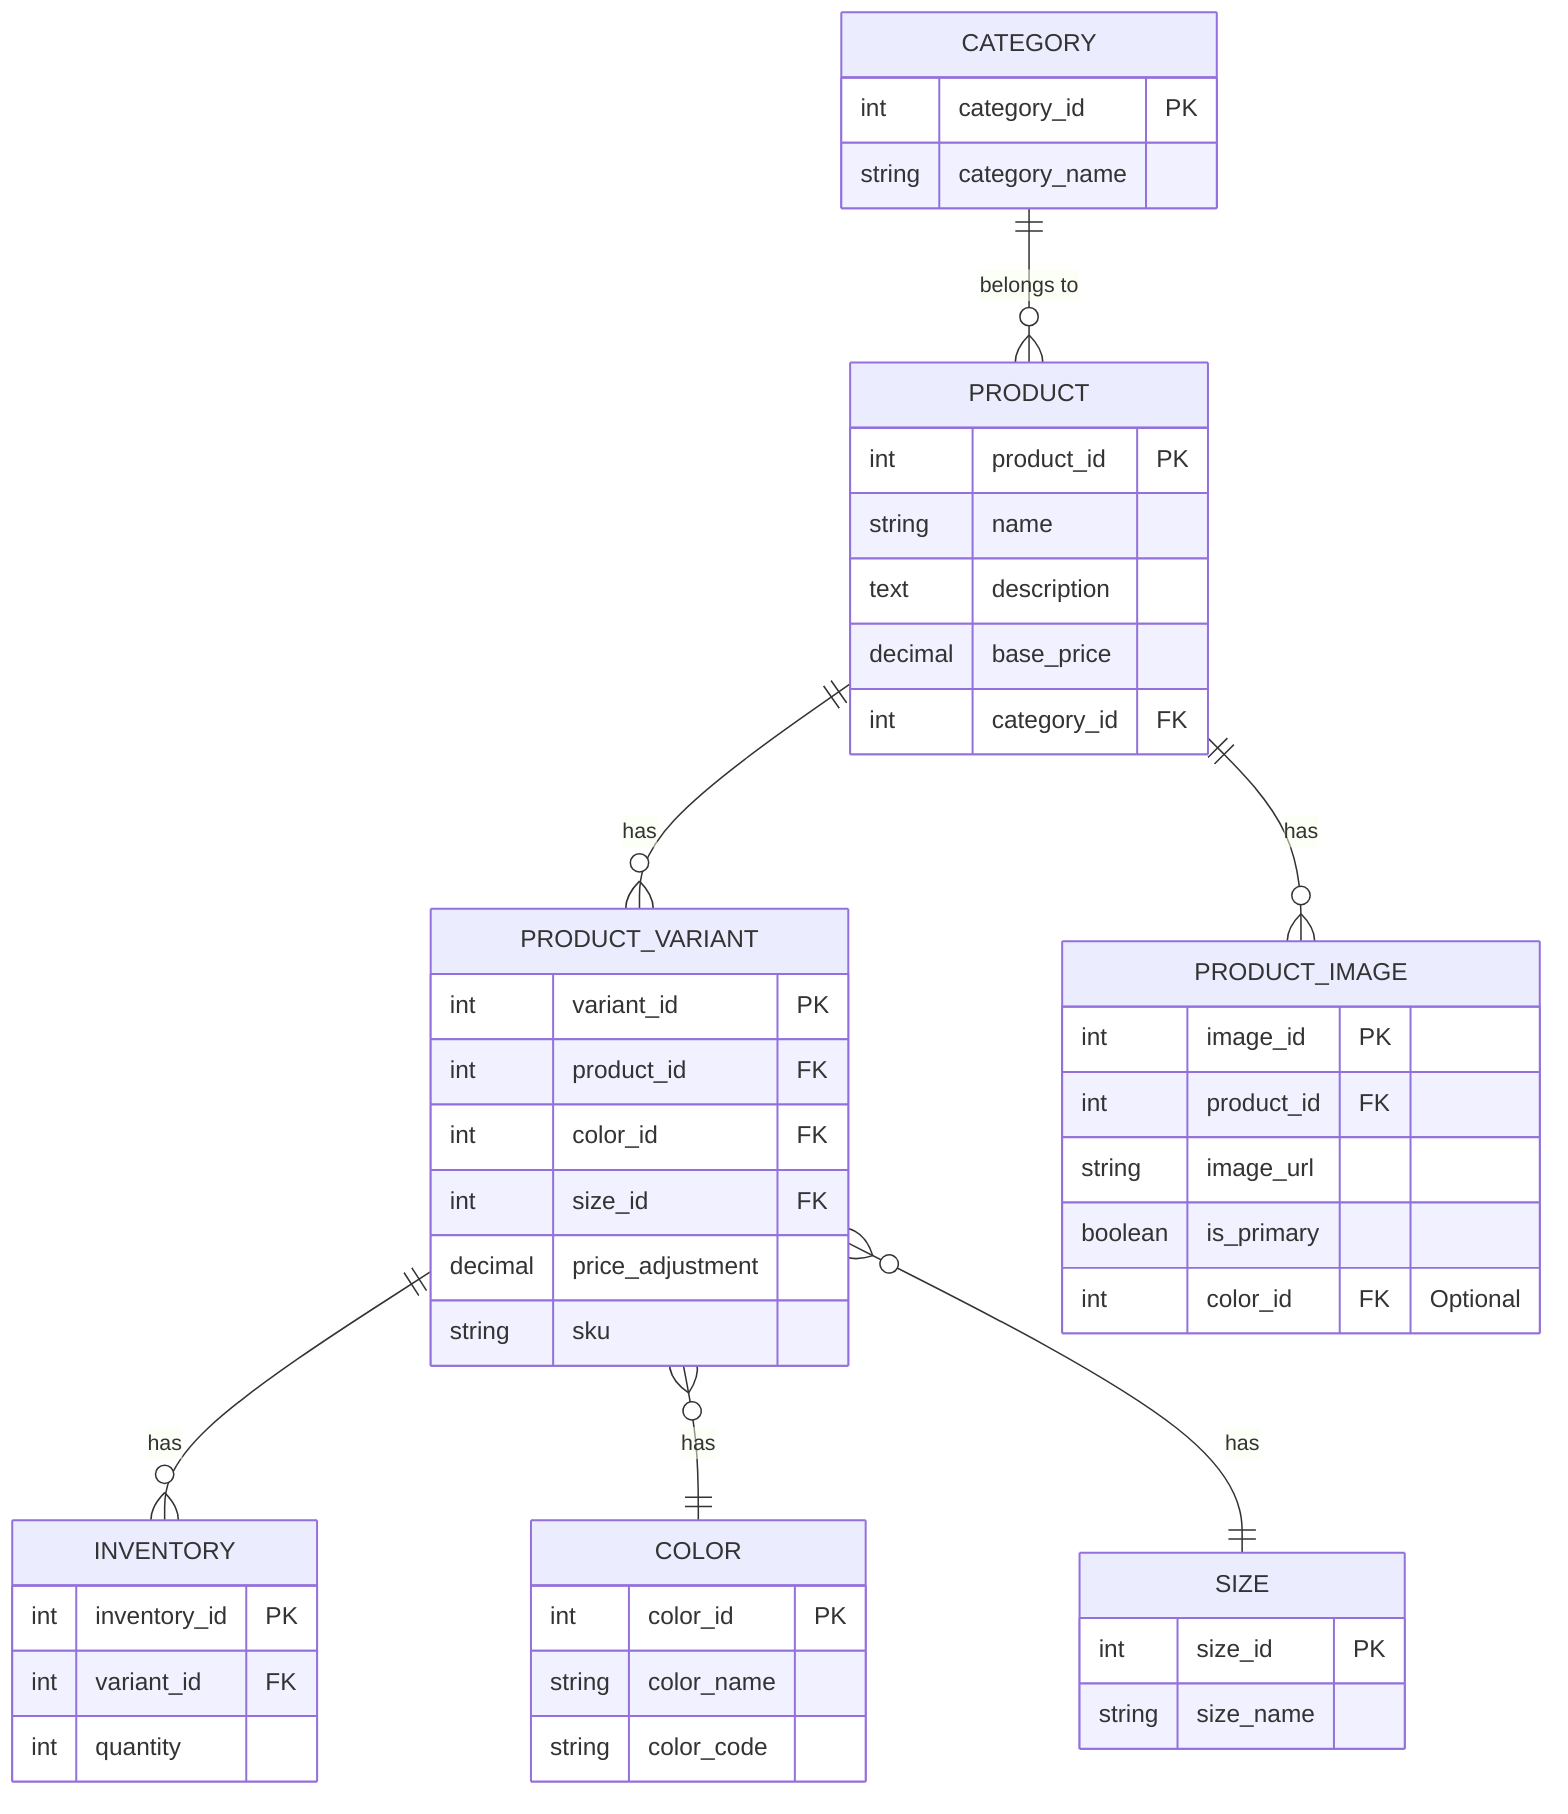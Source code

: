 erDiagram
    PRODUCT ||--o{ PRODUCT_VARIANT : "has"
    PRODUCT ||--o{ PRODUCT_IMAGE : "has"
    PRODUCT_VARIANT ||--o{ INVENTORY : "has"
    PRODUCT_VARIANT }o--|| COLOR : "has"
    PRODUCT_VARIANT }o--|| SIZE : "has"
    CATEGORY ||--o{ PRODUCT : "belongs to"

    PRODUCT {
        int product_id PK
        string name
        text description
        decimal base_price
        int category_id FK
    }

    PRODUCT_VARIANT {
        int variant_id PK
        int product_id FK
        int color_id FK
        int size_id FK
        decimal price_adjustment
        string sku
    }

    INVENTORY {
        int inventory_id PK
        int variant_id FK
        int quantity
    }

    PRODUCT_IMAGE {
        int image_id PK
        int product_id FK
        string image_url
        boolean is_primary
        int color_id FK "Optional"
    }

    COLOR {
        int color_id PK
        string color_name
        string color_code
    }

    SIZE {
        int size_id PK
        string size_name
    }

    CATEGORY {
        int category_id PK
        string category_name
    }